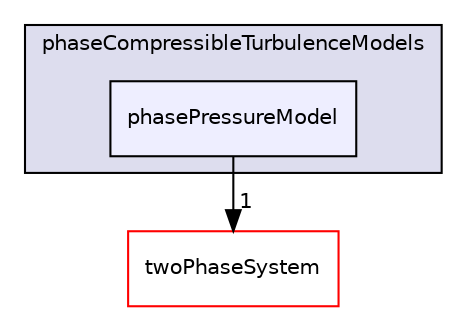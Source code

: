 digraph "phasePressureModel" {
  bgcolor=transparent;
  compound=true
  node [ fontsize="10", fontname="Helvetica"];
  edge [ labelfontsize="10", labelfontname="Helvetica"];
  subgraph clusterdir_e82341946789e4965af2c3527c7e2605 {
    graph [ bgcolor="#ddddee", pencolor="black", label="phaseCompressibleTurbulenceModels" fontname="Helvetica", fontsize="10", URL="dir_e82341946789e4965af2c3527c7e2605.html"]
  dir_0e036a36fd34f488b516af9fdf2cacf3 [shape=box, label="phasePressureModel", style="filled", fillcolor="#eeeeff", pencolor="black", URL="dir_0e036a36fd34f488b516af9fdf2cacf3.html"];
  }
  dir_4214d8daecc7d2736d3695296b6bac1f [shape=box label="twoPhaseSystem" color="red" URL="dir_4214d8daecc7d2736d3695296b6bac1f.html"];
  dir_0e036a36fd34f488b516af9fdf2cacf3->dir_4214d8daecc7d2736d3695296b6bac1f [headlabel="1", labeldistance=1.5 headhref="dir_000181_000028.html"];
}
